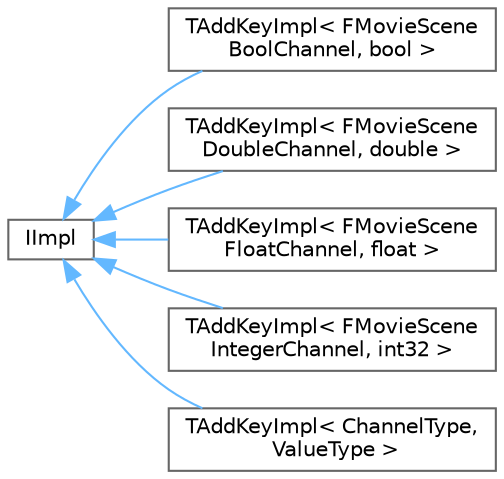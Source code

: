 digraph "Graphical Class Hierarchy"
{
 // INTERACTIVE_SVG=YES
 // LATEX_PDF_SIZE
  bgcolor="transparent";
  edge [fontname=Helvetica,fontsize=10,labelfontname=Helvetica,labelfontsize=10];
  node [fontname=Helvetica,fontsize=10,shape=box,height=0.2,width=0.4];
  rankdir="LR";
  Node0 [id="Node000000",label="IImpl",height=0.2,width=0.4,color="grey40", fillcolor="white", style="filled",URL="$d3/d8e/structIImpl.html",tooltip=" "];
  Node0 -> Node1 [id="edge5446_Node000000_Node000001",dir="back",color="steelblue1",style="solid",tooltip=" "];
  Node1 [id="Node000001",label="TAddKeyImpl\< FMovieScene\lBoolChannel, bool \>",height=0.2,width=0.4,color="grey40", fillcolor="white", style="filled",URL="$df/dcb/structTAddKeyImpl_3_01FMovieSceneBoolChannel_00_01bool_01_4.html",tooltip=" "];
  Node0 -> Node2 [id="edge5447_Node000000_Node000002",dir="back",color="steelblue1",style="solid",tooltip=" "];
  Node2 [id="Node000002",label="TAddKeyImpl\< FMovieScene\lDoubleChannel, double \>",height=0.2,width=0.4,color="grey40", fillcolor="white", style="filled",URL="$d5/d7e/structTAddKeyImpl_3_01FMovieSceneDoubleChannel_00_01double_01_4.html",tooltip=" "];
  Node0 -> Node3 [id="edge5448_Node000000_Node000003",dir="back",color="steelblue1",style="solid",tooltip=" "];
  Node3 [id="Node000003",label="TAddKeyImpl\< FMovieScene\lFloatChannel, float \>",height=0.2,width=0.4,color="grey40", fillcolor="white", style="filled",URL="$d0/de0/structTAddKeyImpl_3_01FMovieSceneFloatChannel_00_01float_01_4.html",tooltip=" "];
  Node0 -> Node4 [id="edge5449_Node000000_Node000004",dir="back",color="steelblue1",style="solid",tooltip=" "];
  Node4 [id="Node000004",label="TAddKeyImpl\< FMovieScene\lIntegerChannel, int32 \>",height=0.2,width=0.4,color="grey40", fillcolor="white", style="filled",URL="$db/d54/structTAddKeyImpl_3_01FMovieSceneIntegerChannel_00_01int32_01_4.html",tooltip=" "];
  Node0 -> Node5 [id="edge5450_Node000000_Node000005",dir="back",color="steelblue1",style="solid",tooltip=" "];
  Node5 [id="Node000005",label="TAddKeyImpl\< ChannelType,\l ValueType \>",height=0.2,width=0.4,color="grey40", fillcolor="white", style="filled",URL="$dd/d5c/structTAddKeyImpl.html",tooltip=" "];
}
